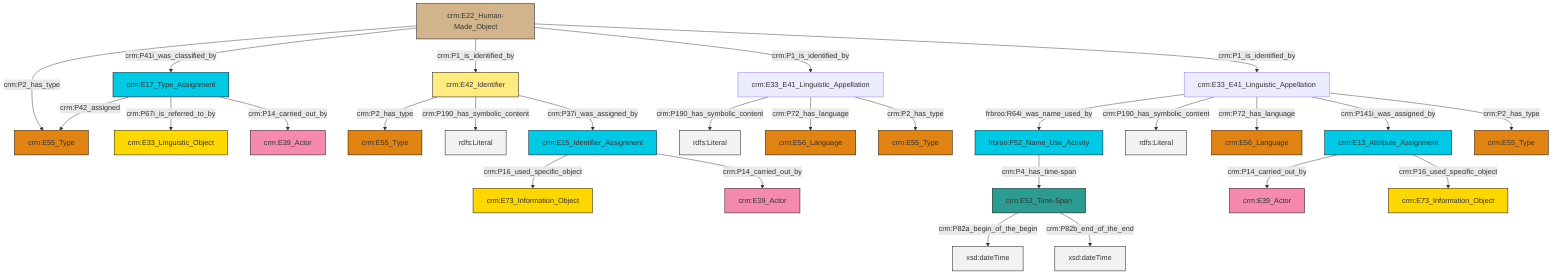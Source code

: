 graph TD
classDef Literal fill:#f2f2f2,stroke:#000000;
classDef CRM_Entity fill:#FFFFFF,stroke:#000000;
classDef Temporal_Entity fill:#00C9E6, stroke:#000000;
classDef Type fill:#E18312, stroke:#000000;
classDef Time-Span fill:#2C9C91, stroke:#000000;
classDef Appellation fill:#FFEB7F, stroke:#000000;
classDef Place fill:#008836, stroke:#000000;
classDef Persistent_Item fill:#B266B2, stroke:#000000;
classDef Conceptual_Object fill:#FFD700, stroke:#000000;
classDef Physical_Thing fill:#D2B48C, stroke:#000000;
classDef Actor fill:#f58aad, stroke:#000000;
classDef PC_Classes fill:#4ce600, stroke:#000000;
classDef Multi fill:#cccccc,stroke:#000000;

0["crm:E33_E41_Linguistic_Appellation"]:::Default -->|frbroo:R64i_was_name_used_by| 1["frbroo:F52_Name_Use_Activity"]:::Temporal_Entity
2["crm:E17_Type_Assignment"]:::Temporal_Entity -->|crm:P42_assigned| 3["crm:E55_Type"]:::Type
0["crm:E33_E41_Linguistic_Appellation"]:::Default -->|crm:P190_has_symbolic_content| 6[rdfs:Literal]:::Literal
12["crm:E33_E41_Linguistic_Appellation"]:::Default -->|crm:P190_has_symbolic_content| 13[rdfs:Literal]:::Literal
14["crm:E13_Attribute_Assignment"]:::Temporal_Entity -->|crm:P14_carried_out_by| 15["crm:E39_Actor"]:::Actor
10["crm:E15_Identifier_Assignment"]:::Temporal_Entity -->|crm:P16_used_specific_object| 18["crm:E73_Information_Object"]:::Conceptual_Object
0["crm:E33_E41_Linguistic_Appellation"]:::Default -->|crm:P72_has_language| 22["crm:E56_Language"]:::Type
2["crm:E17_Type_Assignment"]:::Temporal_Entity -->|crm:P67i_is_referred_to_by| 25["crm:E33_Linguistic_Object"]:::Conceptual_Object
26["crm:E22_Human-Made_Object"]:::Physical_Thing -->|crm:P2_has_type| 3["crm:E55_Type"]:::Type
26["crm:E22_Human-Made_Object"]:::Physical_Thing -->|crm:P41i_was_classified_by| 2["crm:E17_Type_Assignment"]:::Temporal_Entity
10["crm:E15_Identifier_Assignment"]:::Temporal_Entity -->|crm:P14_carried_out_by| 29["crm:E39_Actor"]:::Actor
0["crm:E33_E41_Linguistic_Appellation"]:::Default -->|crm:P141i_was_assigned_by| 14["crm:E13_Attribute_Assignment"]:::Temporal_Entity
14["crm:E13_Attribute_Assignment"]:::Temporal_Entity -->|crm:P16_used_specific_object| 30["crm:E73_Information_Object"]:::Conceptual_Object
26["crm:E22_Human-Made_Object"]:::Physical_Thing -->|crm:P1_is_identified_by| 27["crm:E42_Identifier"]:::Appellation
12["crm:E33_E41_Linguistic_Appellation"]:::Default -->|crm:P72_has_language| 33["crm:E56_Language"]:::Type
8["crm:E52_Time-Span"]:::Time-Span -->|crm:P82a_begin_of_the_begin| 35[xsd:dateTime]:::Literal
26["crm:E22_Human-Made_Object"]:::Physical_Thing -->|crm:P1_is_identified_by| 12["crm:E33_E41_Linguistic_Appellation"]:::Default
27["crm:E42_Identifier"]:::Appellation -->|crm:P2_has_type| 19["crm:E55_Type"]:::Type
26["crm:E22_Human-Made_Object"]:::Physical_Thing -->|crm:P1_is_identified_by| 0["crm:E33_E41_Linguistic_Appellation"]:::Default
8["crm:E52_Time-Span"]:::Time-Span -->|crm:P82b_end_of_the_end| 41[xsd:dateTime]:::Literal
27["crm:E42_Identifier"]:::Appellation -->|crm:P190_has_symbolic_content| 44[rdfs:Literal]:::Literal
1["frbroo:F52_Name_Use_Activity"]:::Temporal_Entity -->|crm:P4_has_time-span| 8["crm:E52_Time-Span"]:::Time-Span
0["crm:E33_E41_Linguistic_Appellation"]:::Default -->|crm:P2_has_type| 46["crm:E55_Type"]:::Type
2["crm:E17_Type_Assignment"]:::Temporal_Entity -->|crm:P14_carried_out_by| 4["crm:E39_Actor"]:::Actor
27["crm:E42_Identifier"]:::Appellation -->|crm:P37i_was_assigned_by| 10["crm:E15_Identifier_Assignment"]:::Temporal_Entity
12["crm:E33_E41_Linguistic_Appellation"]:::Default -->|crm:P2_has_type| 23["crm:E55_Type"]:::Type